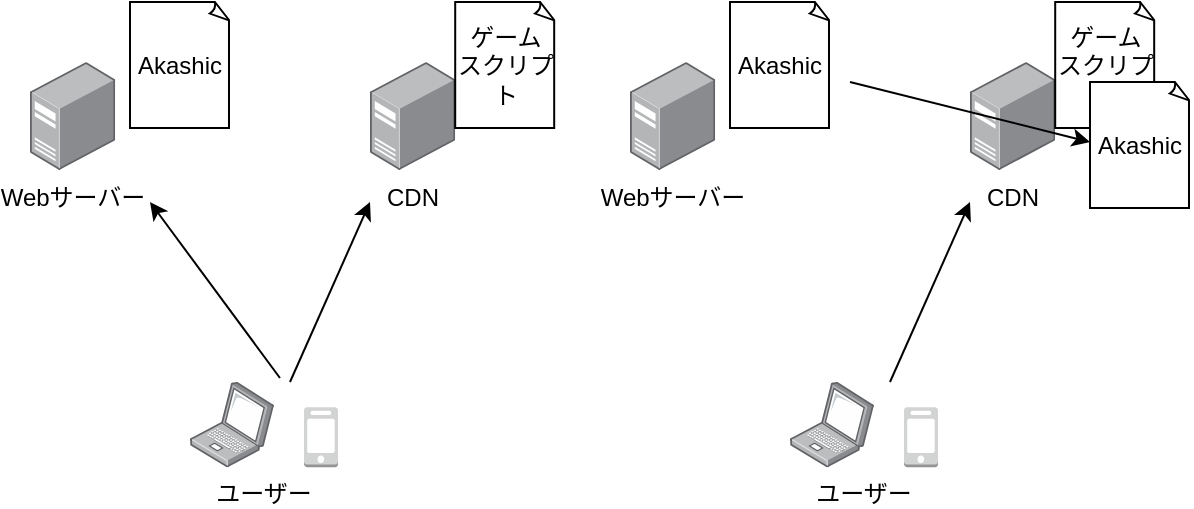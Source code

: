 <mxfile version="21.2.1" type="github">
  <diagram name="Page-1" id="e3a06f82-3646-2815-327d-82caf3d4e204">
    <mxGraphModel dx="1434" dy="804" grid="1" gridSize="10" guides="1" tooltips="1" connect="1" arrows="1" fold="1" page="1" pageScale="1.5" pageWidth="1169" pageHeight="826" background="none" math="0" shadow="0">
      <root>
        <mxCell id="0" style=";html=1;" />
        <mxCell id="1" style=";html=1;" parent="0" />
        <mxCell id="Wzuri7a4cdjB3fEVf1Hi-14" value="" style="group" vertex="1" connectable="0" parent="1">
          <mxGeometry x="150" y="180" width="262.6" height="232.6" as="geometry" />
        </mxCell>
        <mxCell id="Wzuri7a4cdjB3fEVf1Hi-1" value="Webサーバー" style="image;points=[];aspect=fixed;html=1;align=center;shadow=0;dashed=0;image=img/lib/allied_telesis/computer_and_terminals/Server_Desktop.svg;" vertex="1" parent="Wzuri7a4cdjB3fEVf1Hi-14">
          <mxGeometry y="30" width="42.6" height="54" as="geometry" />
        </mxCell>
        <mxCell id="Wzuri7a4cdjB3fEVf1Hi-6" value="&#xa;&#xa;&#xa;ユーザー" style="group" vertex="1" connectable="0" parent="Wzuri7a4cdjB3fEVf1Hi-14">
          <mxGeometry x="80" y="190" width="74" height="42.6" as="geometry" />
        </mxCell>
        <mxCell id="Wzuri7a4cdjB3fEVf1Hi-7" value="" style="image;points=[];aspect=fixed;html=1;align=center;shadow=0;dashed=0;image=img/lib/allied_telesis/computer_and_terminals/Laptop.svg;" vertex="1" parent="Wzuri7a4cdjB3fEVf1Hi-6">
          <mxGeometry width="42" height="42.6" as="geometry" />
        </mxCell>
        <mxCell id="Wzuri7a4cdjB3fEVf1Hi-8" value="" style="outlineConnect=0;dashed=0;verticalLabelPosition=bottom;verticalAlign=top;align=center;html=1;shape=mxgraph.aws3.mobile_client;fillColor=#D2D3D3;gradientColor=none;" vertex="1" parent="Wzuri7a4cdjB3fEVf1Hi-6">
          <mxGeometry x="57" y="12.6" width="17" height="30" as="geometry" />
        </mxCell>
        <mxCell id="Wzuri7a4cdjB3fEVf1Hi-9" value="Akashic" style="whiteSpace=wrap;html=1;shape=mxgraph.basic.document" vertex="1" parent="Wzuri7a4cdjB3fEVf1Hi-14">
          <mxGeometry x="50" width="50" height="63" as="geometry" />
        </mxCell>
        <mxCell id="Wzuri7a4cdjB3fEVf1Hi-10" value="CDN" style="image;points=[];aspect=fixed;html=1;align=center;shadow=0;dashed=0;image=img/lib/allied_telesis/computer_and_terminals/Server_Desktop.svg;" vertex="1" parent="Wzuri7a4cdjB3fEVf1Hi-14">
          <mxGeometry x="170" y="30" width="42.6" height="54" as="geometry" />
        </mxCell>
        <mxCell id="Wzuri7a4cdjB3fEVf1Hi-11" value="ゲーム&lt;br&gt;スクリプト" style="whiteSpace=wrap;html=1;shape=mxgraph.basic.document" vertex="1" parent="Wzuri7a4cdjB3fEVf1Hi-14">
          <mxGeometry x="212.6" width="50" height="63" as="geometry" />
        </mxCell>
        <mxCell id="Wzuri7a4cdjB3fEVf1Hi-12" value="" style="endArrow=classic;html=1;rounded=0;exitX=1.071;exitY=-0.047;exitDx=0;exitDy=0;exitPerimeter=0;" edge="1" parent="Wzuri7a4cdjB3fEVf1Hi-14" source="Wzuri7a4cdjB3fEVf1Hi-7">
          <mxGeometry width="50" height="50" relative="1" as="geometry">
            <mxPoint x="120" y="170" as="sourcePoint" />
            <mxPoint x="60" y="100" as="targetPoint" />
          </mxGeometry>
        </mxCell>
        <mxCell id="Wzuri7a4cdjB3fEVf1Hi-13" value="" style="endArrow=classic;html=1;rounded=0;" edge="1" parent="Wzuri7a4cdjB3fEVf1Hi-14">
          <mxGeometry width="50" height="50" relative="1" as="geometry">
            <mxPoint x="130" y="190" as="sourcePoint" />
            <mxPoint x="170" y="100" as="targetPoint" />
          </mxGeometry>
        </mxCell>
        <mxCell id="Wzuri7a4cdjB3fEVf1Hi-15" value="" style="group" vertex="1" connectable="0" parent="1">
          <mxGeometry x="450" y="180" width="280" height="232.6" as="geometry" />
        </mxCell>
        <mxCell id="Wzuri7a4cdjB3fEVf1Hi-16" value="Webサーバー" style="image;points=[];aspect=fixed;html=1;align=center;shadow=0;dashed=0;image=img/lib/allied_telesis/computer_and_terminals/Server_Desktop.svg;" vertex="1" parent="Wzuri7a4cdjB3fEVf1Hi-15">
          <mxGeometry y="30" width="42.6" height="54" as="geometry" />
        </mxCell>
        <mxCell id="Wzuri7a4cdjB3fEVf1Hi-17" value="&#xa;&#xa;&#xa;ユーザー" style="group" vertex="1" connectable="0" parent="Wzuri7a4cdjB3fEVf1Hi-15">
          <mxGeometry x="80" y="190" width="74" height="42.6" as="geometry" />
        </mxCell>
        <mxCell id="Wzuri7a4cdjB3fEVf1Hi-18" value="" style="image;points=[];aspect=fixed;html=1;align=center;shadow=0;dashed=0;image=img/lib/allied_telesis/computer_and_terminals/Laptop.svg;" vertex="1" parent="Wzuri7a4cdjB3fEVf1Hi-17">
          <mxGeometry width="42" height="42.6" as="geometry" />
        </mxCell>
        <mxCell id="Wzuri7a4cdjB3fEVf1Hi-19" value="" style="outlineConnect=0;dashed=0;verticalLabelPosition=bottom;verticalAlign=top;align=center;html=1;shape=mxgraph.aws3.mobile_client;fillColor=#D2D3D3;gradientColor=none;" vertex="1" parent="Wzuri7a4cdjB3fEVf1Hi-17">
          <mxGeometry x="57" y="12.6" width="17" height="30" as="geometry" />
        </mxCell>
        <mxCell id="Wzuri7a4cdjB3fEVf1Hi-20" value="Akashic" style="whiteSpace=wrap;html=1;shape=mxgraph.basic.document" vertex="1" parent="Wzuri7a4cdjB3fEVf1Hi-15">
          <mxGeometry x="50" width="50" height="63" as="geometry" />
        </mxCell>
        <mxCell id="Wzuri7a4cdjB3fEVf1Hi-21" value="CDN" style="image;points=[];aspect=fixed;html=1;align=center;shadow=0;dashed=0;image=img/lib/allied_telesis/computer_and_terminals/Server_Desktop.svg;" vertex="1" parent="Wzuri7a4cdjB3fEVf1Hi-15">
          <mxGeometry x="170" y="30" width="42.6" height="54" as="geometry" />
        </mxCell>
        <mxCell id="Wzuri7a4cdjB3fEVf1Hi-22" value="ゲーム&lt;br&gt;スクリプト" style="whiteSpace=wrap;html=1;shape=mxgraph.basic.document" vertex="1" parent="Wzuri7a4cdjB3fEVf1Hi-15">
          <mxGeometry x="212.6" width="50" height="63" as="geometry" />
        </mxCell>
        <mxCell id="Wzuri7a4cdjB3fEVf1Hi-23" value="" style="endArrow=classic;html=1;rounded=0;" edge="1" parent="Wzuri7a4cdjB3fEVf1Hi-15">
          <mxGeometry width="50" height="50" relative="1" as="geometry">
            <mxPoint x="110" y="40" as="sourcePoint" />
            <mxPoint x="230" y="70" as="targetPoint" />
          </mxGeometry>
        </mxCell>
        <mxCell id="Wzuri7a4cdjB3fEVf1Hi-24" value="" style="endArrow=classic;html=1;rounded=0;" edge="1" parent="Wzuri7a4cdjB3fEVf1Hi-15">
          <mxGeometry width="50" height="50" relative="1" as="geometry">
            <mxPoint x="130" y="190" as="sourcePoint" />
            <mxPoint x="170" y="100" as="targetPoint" />
          </mxGeometry>
        </mxCell>
        <mxCell id="Wzuri7a4cdjB3fEVf1Hi-25" value="Akashic" style="whiteSpace=wrap;html=1;shape=mxgraph.basic.document" vertex="1" parent="Wzuri7a4cdjB3fEVf1Hi-15">
          <mxGeometry x="230" y="40" width="50" height="63" as="geometry" />
        </mxCell>
      </root>
    </mxGraphModel>
  </diagram>
</mxfile>
